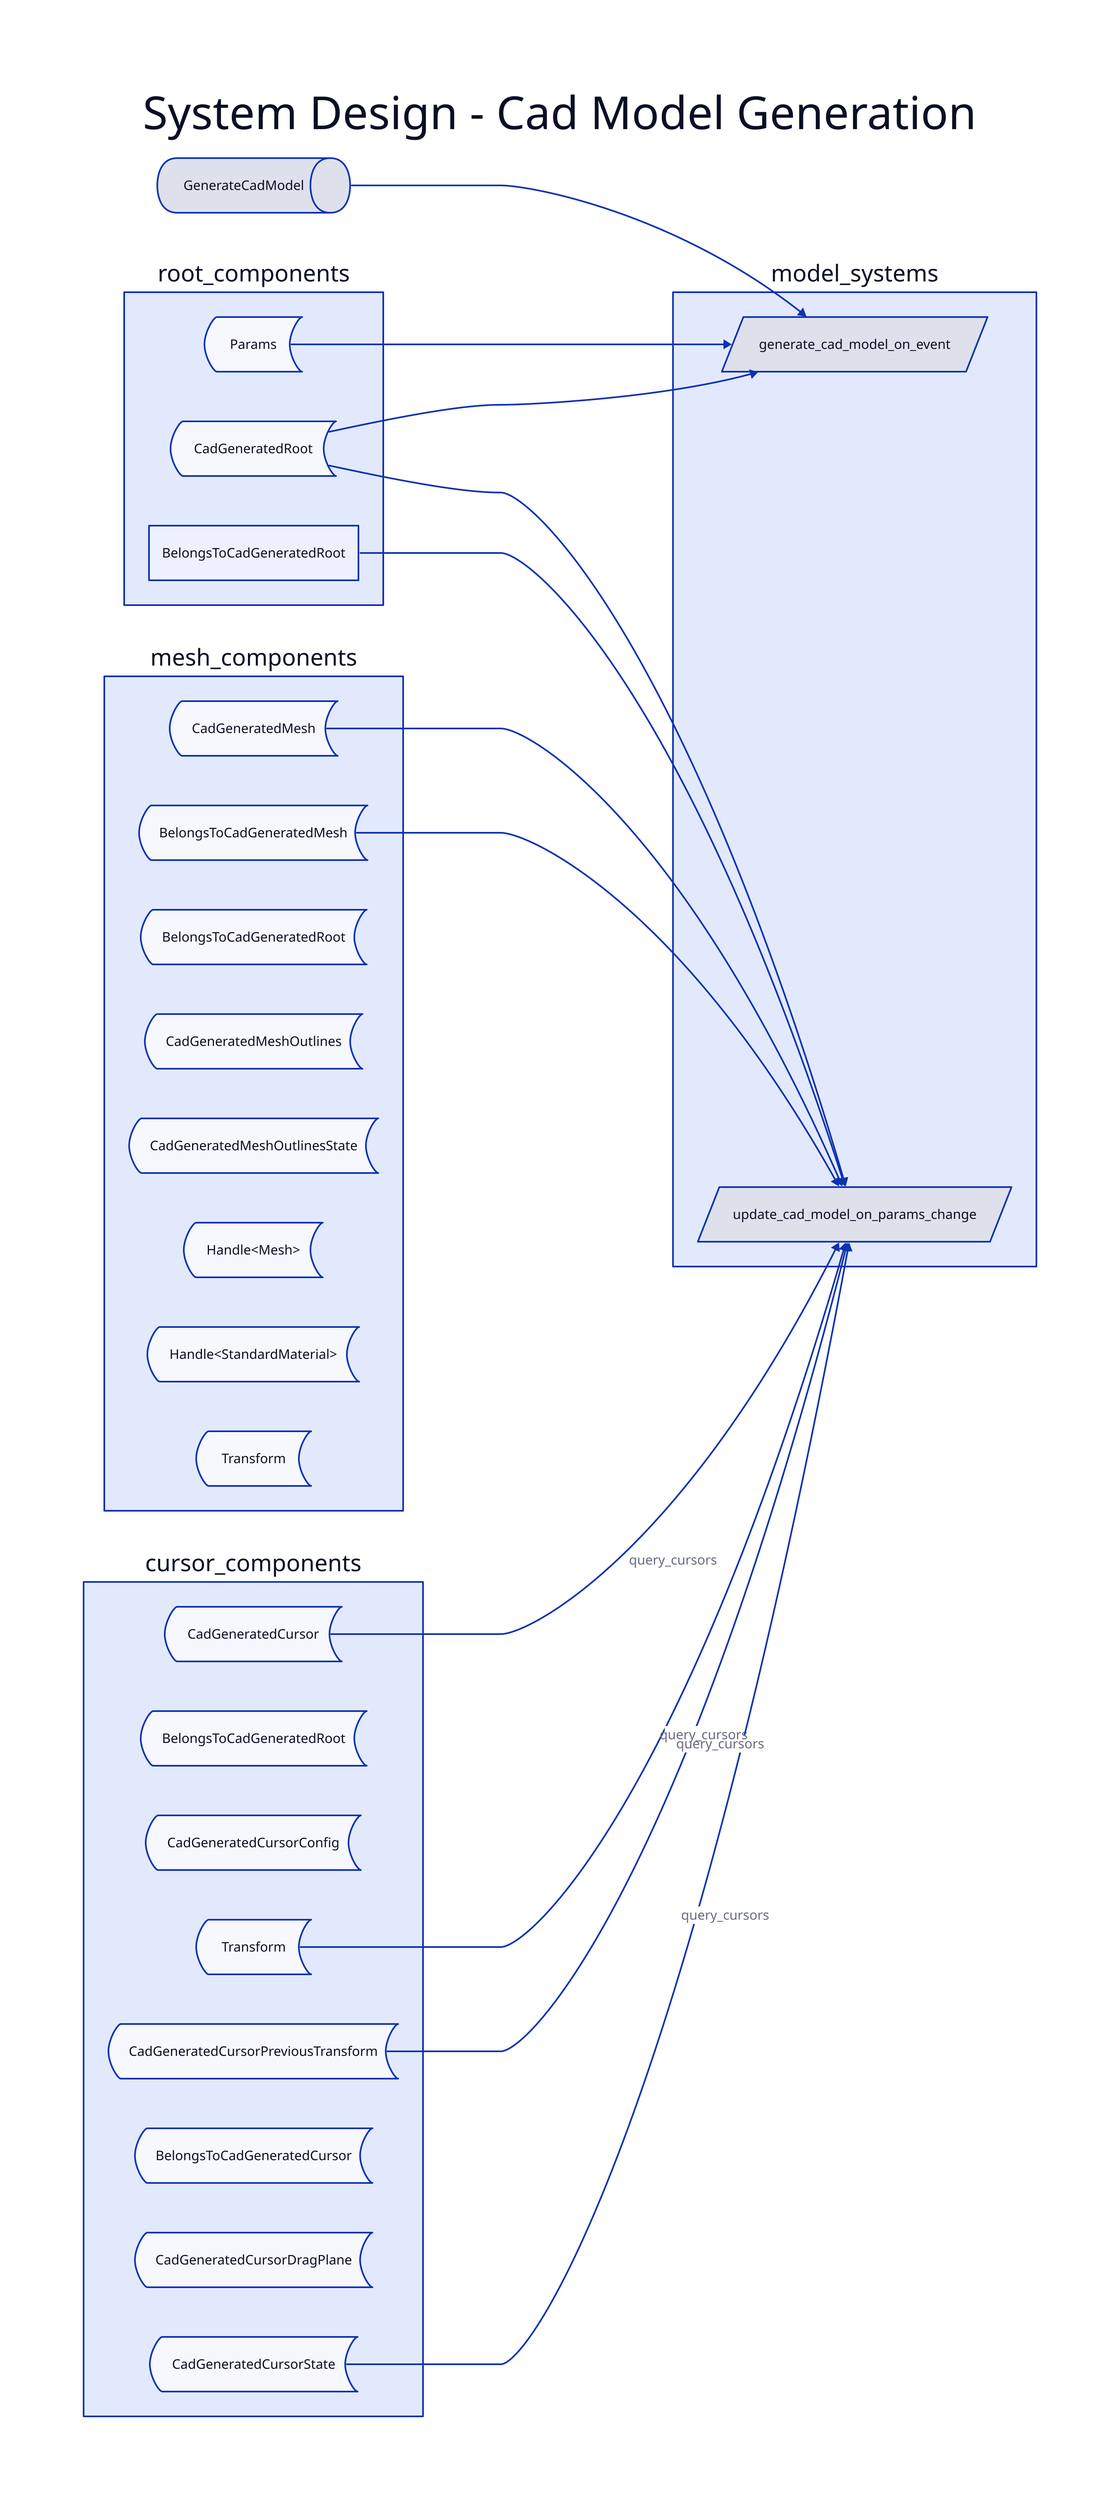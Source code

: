 # System design for the distributing CAD model generation
#
# Optimising for parallism and speed.

# diagram settings...
direction: right

# heading...
System Design - Cad Model Generation: {
  shape: text
  near: top-center
  style: {
    font-size: 55
  }
}

# components used in cad generation...

root_components: {
  Params: {
    shape: stored_data
  }

  CadGeneratedRoot: {
    shape: stored_data
  }
}

mesh_components: {
  CadGeneratedMesh: {
    shape: stored_data
  }

  BelongsToCadGeneratedMesh: {
    shape: stored_data
  }

  BelongsToCadGeneratedRoot: {
    shape: stored_data
  }

  CadGeneratedMeshOutlines: {
    shape: stored_data
  }

  CadGeneratedMeshOutlinesState: {
    shape: stored_data
  }

  # native...

  'Handle<Mesh>': {
    shape: stored_data
  }

  'Handle<StandardMaterial>': {
    shape: stored_data
  }

  Transform: {
    shape: stored_data
  }
}

cursor_components: {
  CadGeneratedCursor: {
    shape: stored_data
  }

  BelongsToCadGeneratedRoot: {
    shape: stored_data
  }

  CadGeneratedCursorConfig: {
    shape: stored_data
  }

  CadGeneratedCursorState: {
    shape: stored_data
  }

  CadGeneratedCursorPreviousTransform: {
    shape: stored_data
  }

  BelongsToCadGeneratedCursor: {
    shape: stored_data
  }

  CadGeneratedCursorDragPlane: {
    shape: stored_data
  }

  # native...

  Transform: {
    shape: stored_data
  }
}

# evenst used in cad generation...

GenerateCadModel: {
  shape: queue
}

# systems used in cad generation...

model_systems: {
  generate_cad_model_on_event: {
    shape: parallelogram
  }

  update_cad_model_on_params_change: {
    shape: parallelogram
  }
}

# connections...

# event...
GenerateCadModel -> model_systems.generate_cad_model_on_event
# root...
root_components.Params -> model_systems.generate_cad_model_on_event
root_components.CadGeneratedRoot -> model_systems.generate_cad_model_on_event

# root..
root_components.CadGeneratedRoot -> model_systems.update_cad_model_on_params_change
root_components.BelongsToCadGeneratedRoot -> model_systems.update_cad_model_on_params_change
# mesh...
mesh_components.CadGeneratedMesh -> model_systems.update_cad_model_on_params_change
mesh_components.BelongsToCadGeneratedMesh -> model_systems.update_cad_model_on_params_change
# cursor
cursor_components.CadGeneratedCursor -> model_systems.update_cad_model_on_params_change: query_cursors
cursor_components.Transform -> model_systems.update_cad_model_on_params_change: query_cursors
cursor_components.CadGeneratedCursorPreviousTransform -> model_systems.update_cad_model_on_params_change: query_cursors
cursor_components.CadGeneratedCursorState -> model_systems.update_cad_model_on_params_change: query_cursors
